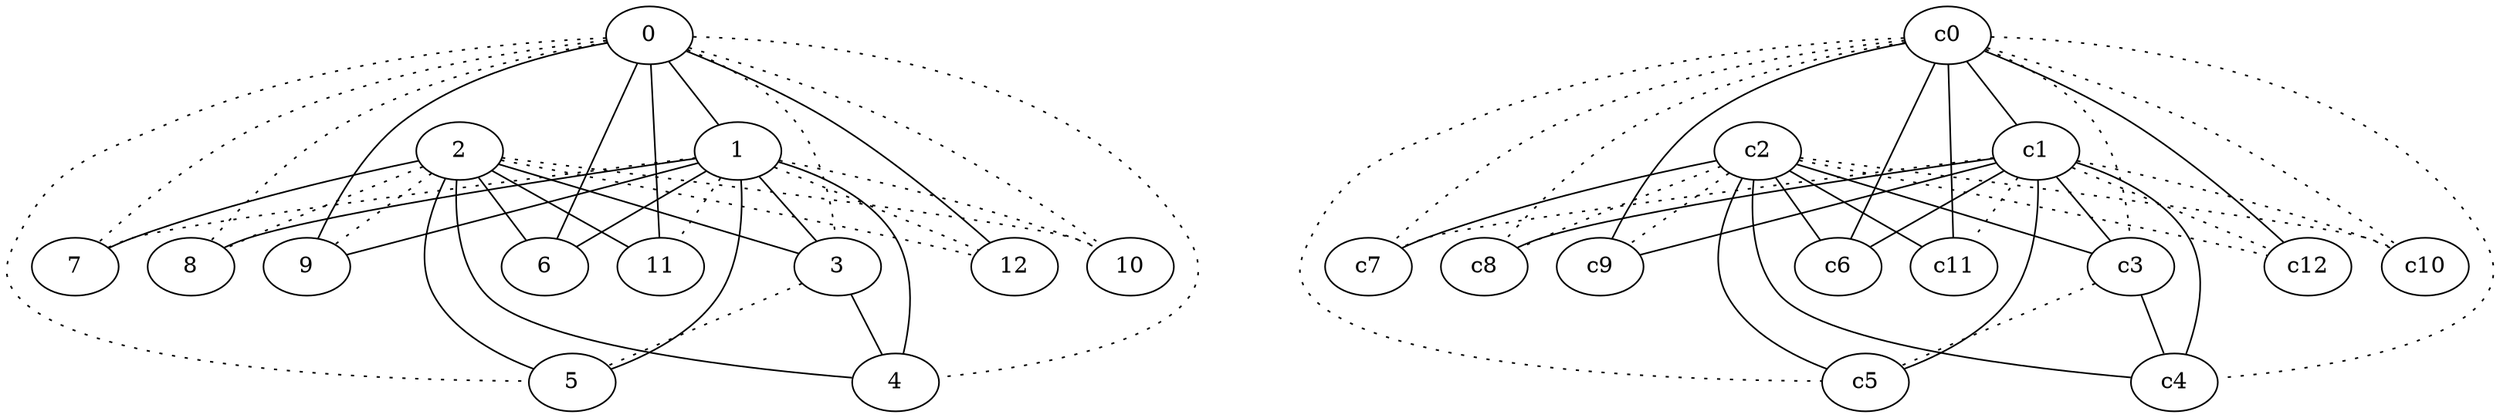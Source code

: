 graph {
a0[label=0];
a1[label=1];
a2[label=2];
a3[label=3];
a4[label=4];
a5[label=5];
a6[label=6];
a7[label=7];
a8[label=8];
a9[label=9];
a10[label=10];
a11[label=11];
a12[label=12];
a0 -- a1;
a0 -- a3 [style=dotted];
a0 -- a4 [style=dotted];
a0 -- a5 [style=dotted];
a0 -- a6;
a0 -- a7 [style=dotted];
a0 -- a8 [style=dotted];
a0 -- a9;
a0 -- a10 [style=dotted];
a0 -- a11;
a0 -- a12;
a1 -- a3;
a1 -- a4;
a1 -- a5;
a1 -- a6;
a1 -- a7 [style=dotted];
a1 -- a8;
a1 -- a9;
a1 -- a10 [style=dotted];
a1 -- a11 [style=dotted];
a1 -- a12 [style=dotted];
a2 -- a3;
a2 -- a4;
a2 -- a5;
a2 -- a6;
a2 -- a7;
a2 -- a8 [style=dotted];
a2 -- a9 [style=dotted];
a2 -- a10 [style=dotted];
a2 -- a11;
a2 -- a12 [style=dotted];
a3 -- a4;
a3 -- a5 [style=dotted];
c0 -- c1;
c0 -- c3 [style=dotted];
c0 -- c4 [style=dotted];
c0 -- c5 [style=dotted];
c0 -- c6;
c0 -- c7 [style=dotted];
c0 -- c8 [style=dotted];
c0 -- c9;
c0 -- c10 [style=dotted];
c0 -- c11;
c0 -- c12;
c1 -- c3;
c1 -- c4;
c1 -- c5;
c1 -- c6;
c1 -- c7 [style=dotted];
c1 -- c8;
c1 -- c9;
c1 -- c10 [style=dotted];
c1 -- c11 [style=dotted];
c1 -- c12 [style=dotted];
c2 -- c3;
c2 -- c4;
c2 -- c5;
c2 -- c6;
c2 -- c7;
c2 -- c8 [style=dotted];
c2 -- c9 [style=dotted];
c2 -- c10 [style=dotted];
c2 -- c11;
c2 -- c12 [style=dotted];
c3 -- c4;
c3 -- c5 [style=dotted];
}

